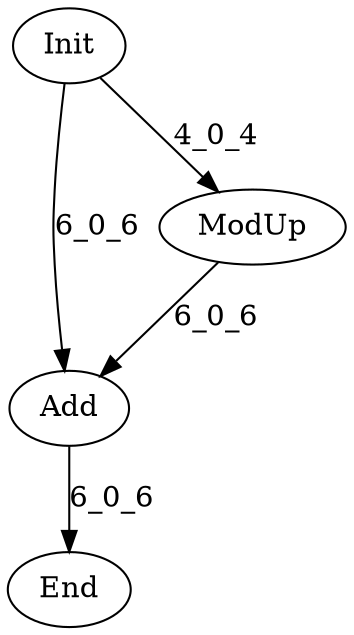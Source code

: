 digraph G {
Init[label="Init"];
End[label="End"];
Add[label="Add"];
ModUp[label="ModUp"];
Init -> ModUp[label="4_0_4"];
Init -> Add[label="6_0_6"];
ModUp -> Add[label="6_0_6"];
Add -> End[label="6_0_6"];
}